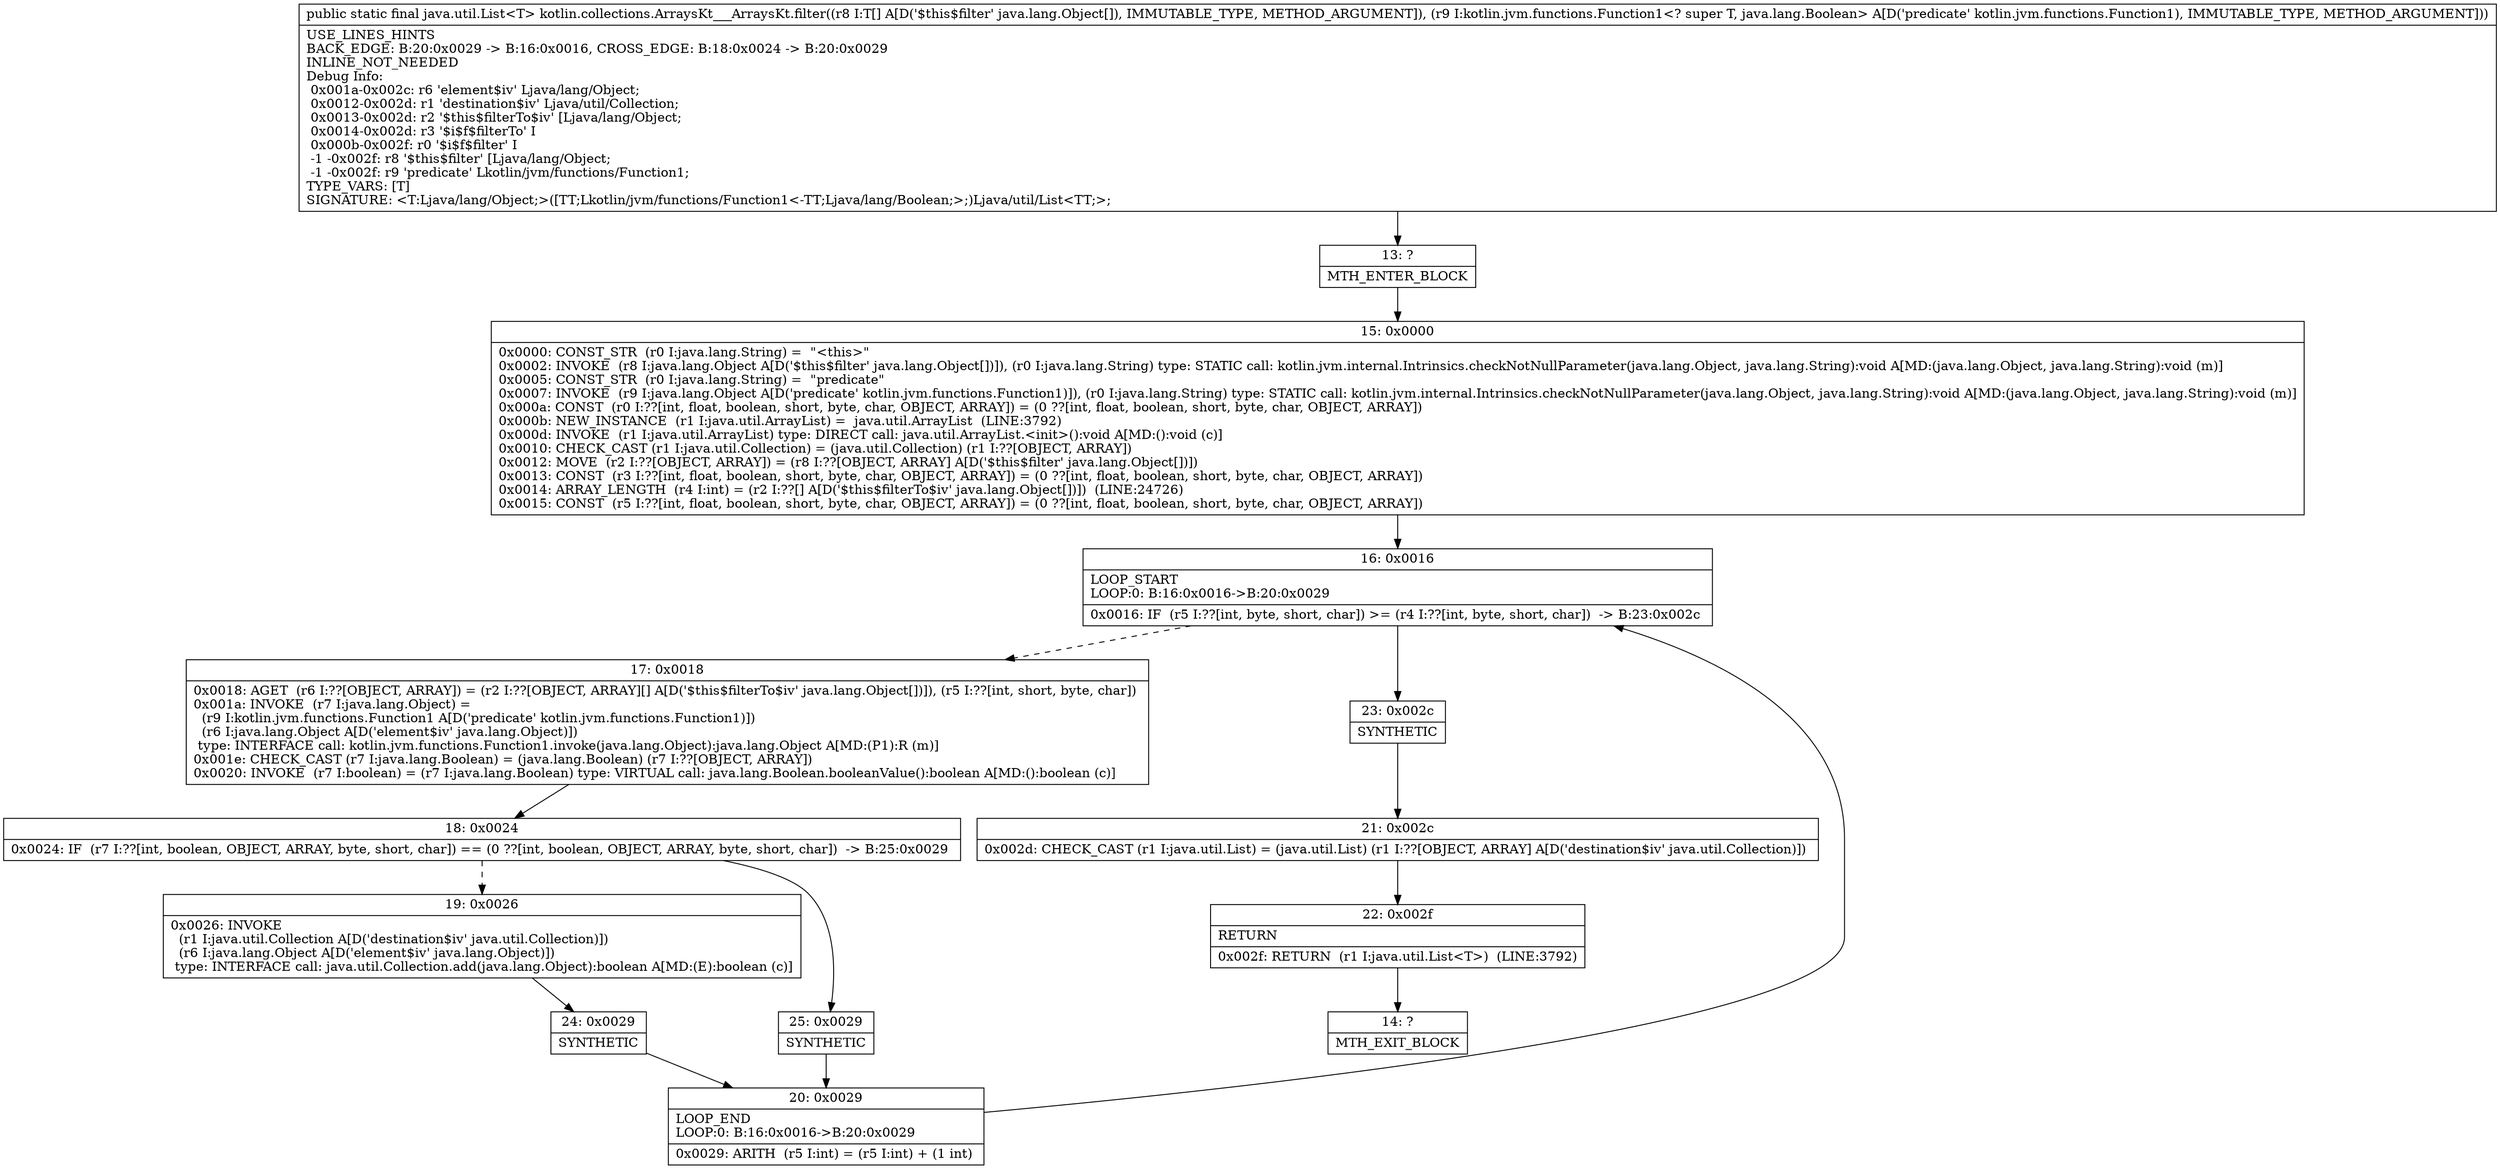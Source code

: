 digraph "CFG forkotlin.collections.ArraysKt___ArraysKt.filter([Ljava\/lang\/Object;Lkotlin\/jvm\/functions\/Function1;)Ljava\/util\/List;" {
Node_13 [shape=record,label="{13\:\ ?|MTH_ENTER_BLOCK\l}"];
Node_15 [shape=record,label="{15\:\ 0x0000|0x0000: CONST_STR  (r0 I:java.lang.String) =  \"\<this\>\" \l0x0002: INVOKE  (r8 I:java.lang.Object A[D('$this$filter' java.lang.Object[])]), (r0 I:java.lang.String) type: STATIC call: kotlin.jvm.internal.Intrinsics.checkNotNullParameter(java.lang.Object, java.lang.String):void A[MD:(java.lang.Object, java.lang.String):void (m)]\l0x0005: CONST_STR  (r0 I:java.lang.String) =  \"predicate\" \l0x0007: INVOKE  (r9 I:java.lang.Object A[D('predicate' kotlin.jvm.functions.Function1)]), (r0 I:java.lang.String) type: STATIC call: kotlin.jvm.internal.Intrinsics.checkNotNullParameter(java.lang.Object, java.lang.String):void A[MD:(java.lang.Object, java.lang.String):void (m)]\l0x000a: CONST  (r0 I:??[int, float, boolean, short, byte, char, OBJECT, ARRAY]) = (0 ??[int, float, boolean, short, byte, char, OBJECT, ARRAY]) \l0x000b: NEW_INSTANCE  (r1 I:java.util.ArrayList) =  java.util.ArrayList  (LINE:3792)\l0x000d: INVOKE  (r1 I:java.util.ArrayList) type: DIRECT call: java.util.ArrayList.\<init\>():void A[MD:():void (c)]\l0x0010: CHECK_CAST (r1 I:java.util.Collection) = (java.util.Collection) (r1 I:??[OBJECT, ARRAY]) \l0x0012: MOVE  (r2 I:??[OBJECT, ARRAY]) = (r8 I:??[OBJECT, ARRAY] A[D('$this$filter' java.lang.Object[])]) \l0x0013: CONST  (r3 I:??[int, float, boolean, short, byte, char, OBJECT, ARRAY]) = (0 ??[int, float, boolean, short, byte, char, OBJECT, ARRAY]) \l0x0014: ARRAY_LENGTH  (r4 I:int) = (r2 I:??[] A[D('$this$filterTo$iv' java.lang.Object[])])  (LINE:24726)\l0x0015: CONST  (r5 I:??[int, float, boolean, short, byte, char, OBJECT, ARRAY]) = (0 ??[int, float, boolean, short, byte, char, OBJECT, ARRAY]) \l}"];
Node_16 [shape=record,label="{16\:\ 0x0016|LOOP_START\lLOOP:0: B:16:0x0016\-\>B:20:0x0029\l|0x0016: IF  (r5 I:??[int, byte, short, char]) \>= (r4 I:??[int, byte, short, char])  \-\> B:23:0x002c \l}"];
Node_17 [shape=record,label="{17\:\ 0x0018|0x0018: AGET  (r6 I:??[OBJECT, ARRAY]) = (r2 I:??[OBJECT, ARRAY][] A[D('$this$filterTo$iv' java.lang.Object[])]), (r5 I:??[int, short, byte, char]) \l0x001a: INVOKE  (r7 I:java.lang.Object) = \l  (r9 I:kotlin.jvm.functions.Function1 A[D('predicate' kotlin.jvm.functions.Function1)])\l  (r6 I:java.lang.Object A[D('element$iv' java.lang.Object)])\l type: INTERFACE call: kotlin.jvm.functions.Function1.invoke(java.lang.Object):java.lang.Object A[MD:(P1):R (m)]\l0x001e: CHECK_CAST (r7 I:java.lang.Boolean) = (java.lang.Boolean) (r7 I:??[OBJECT, ARRAY]) \l0x0020: INVOKE  (r7 I:boolean) = (r7 I:java.lang.Boolean) type: VIRTUAL call: java.lang.Boolean.booleanValue():boolean A[MD:():boolean (c)]\l}"];
Node_18 [shape=record,label="{18\:\ 0x0024|0x0024: IF  (r7 I:??[int, boolean, OBJECT, ARRAY, byte, short, char]) == (0 ??[int, boolean, OBJECT, ARRAY, byte, short, char])  \-\> B:25:0x0029 \l}"];
Node_19 [shape=record,label="{19\:\ 0x0026|0x0026: INVOKE  \l  (r1 I:java.util.Collection A[D('destination$iv' java.util.Collection)])\l  (r6 I:java.lang.Object A[D('element$iv' java.lang.Object)])\l type: INTERFACE call: java.util.Collection.add(java.lang.Object):boolean A[MD:(E):boolean (c)]\l}"];
Node_24 [shape=record,label="{24\:\ 0x0029|SYNTHETIC\l}"];
Node_20 [shape=record,label="{20\:\ 0x0029|LOOP_END\lLOOP:0: B:16:0x0016\-\>B:20:0x0029\l|0x0029: ARITH  (r5 I:int) = (r5 I:int) + (1 int) \l}"];
Node_25 [shape=record,label="{25\:\ 0x0029|SYNTHETIC\l}"];
Node_23 [shape=record,label="{23\:\ 0x002c|SYNTHETIC\l}"];
Node_21 [shape=record,label="{21\:\ 0x002c|0x002d: CHECK_CAST (r1 I:java.util.List) = (java.util.List) (r1 I:??[OBJECT, ARRAY] A[D('destination$iv' java.util.Collection)]) \l}"];
Node_22 [shape=record,label="{22\:\ 0x002f|RETURN\l|0x002f: RETURN  (r1 I:java.util.List\<T\>)  (LINE:3792)\l}"];
Node_14 [shape=record,label="{14\:\ ?|MTH_EXIT_BLOCK\l}"];
MethodNode[shape=record,label="{public static final java.util.List\<T\> kotlin.collections.ArraysKt___ArraysKt.filter((r8 I:T[] A[D('$this$filter' java.lang.Object[]), IMMUTABLE_TYPE, METHOD_ARGUMENT]), (r9 I:kotlin.jvm.functions.Function1\<? super T, java.lang.Boolean\> A[D('predicate' kotlin.jvm.functions.Function1), IMMUTABLE_TYPE, METHOD_ARGUMENT]))  | USE_LINES_HINTS\lBACK_EDGE: B:20:0x0029 \-\> B:16:0x0016, CROSS_EDGE: B:18:0x0024 \-\> B:20:0x0029\lINLINE_NOT_NEEDED\lDebug Info:\l  0x001a\-0x002c: r6 'element$iv' Ljava\/lang\/Object;\l  0x0012\-0x002d: r1 'destination$iv' Ljava\/util\/Collection;\l  0x0013\-0x002d: r2 '$this$filterTo$iv' [Ljava\/lang\/Object;\l  0x0014\-0x002d: r3 '$i$f$filterTo' I\l  0x000b\-0x002f: r0 '$i$f$filter' I\l  \-1 \-0x002f: r8 '$this$filter' [Ljava\/lang\/Object;\l  \-1 \-0x002f: r9 'predicate' Lkotlin\/jvm\/functions\/Function1;\lTYPE_VARS: [T]\lSIGNATURE: \<T:Ljava\/lang\/Object;\>([TT;Lkotlin\/jvm\/functions\/Function1\<\-TT;Ljava\/lang\/Boolean;\>;)Ljava\/util\/List\<TT;\>;\l}"];
MethodNode -> Node_13;Node_13 -> Node_15;
Node_15 -> Node_16;
Node_16 -> Node_17[style=dashed];
Node_16 -> Node_23;
Node_17 -> Node_18;
Node_18 -> Node_19[style=dashed];
Node_18 -> Node_25;
Node_19 -> Node_24;
Node_24 -> Node_20;
Node_20 -> Node_16;
Node_25 -> Node_20;
Node_23 -> Node_21;
Node_21 -> Node_22;
Node_22 -> Node_14;
}

